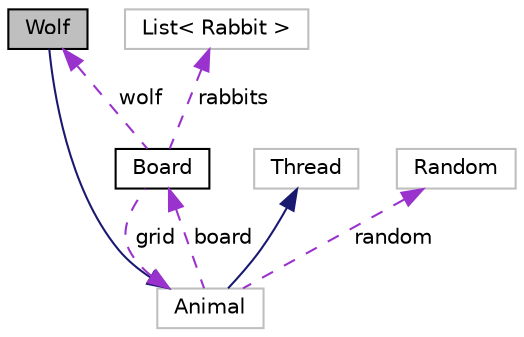 digraph "Wolf"
{
 // LATEX_PDF_SIZE
  edge [fontname="Helvetica",fontsize="10",labelfontname="Helvetica",labelfontsize="10"];
  node [fontname="Helvetica",fontsize="10",shape=record];
  Node1 [label="Wolf",height=0.2,width=0.4,color="black", fillcolor="grey75", style="filled", fontcolor="black",tooltip=" "];
  Node2 -> Node1 [dir="back",color="midnightblue",fontsize="10",style="solid",fontname="Helvetica"];
  Node2 [label="Animal",height=0.2,width=0.4,color="grey75", fillcolor="white", style="filled",tooltip=" "];
  Node3 -> Node2 [dir="back",color="midnightblue",fontsize="10",style="solid",fontname="Helvetica"];
  Node3 [label="Thread",height=0.2,width=0.4,color="grey75", fillcolor="white", style="filled",tooltip=" "];
  Node4 -> Node2 [dir="back",color="darkorchid3",fontsize="10",style="dashed",label=" board" ,fontname="Helvetica"];
  Node4 [label="Board",height=0.2,width=0.4,color="black", fillcolor="white", style="filled",URL="$classBoard.html",tooltip=" "];
  Node1 -> Node4 [dir="back",color="darkorchid3",fontsize="10",style="dashed",label=" wolf" ,fontname="Helvetica"];
  Node5 -> Node4 [dir="back",color="darkorchid3",fontsize="10",style="dashed",label=" rabbits" ,fontname="Helvetica"];
  Node5 [label="List\< Rabbit \>",height=0.2,width=0.4,color="grey75", fillcolor="white", style="filled",tooltip=" "];
  Node2 -> Node4 [dir="back",color="darkorchid3",fontsize="10",style="dashed",label=" grid" ,fontname="Helvetica"];
  Node6 -> Node2 [dir="back",color="darkorchid3",fontsize="10",style="dashed",label=" random" ,fontname="Helvetica"];
  Node6 [label="Random",height=0.2,width=0.4,color="grey75", fillcolor="white", style="filled",tooltip=" "];
}
